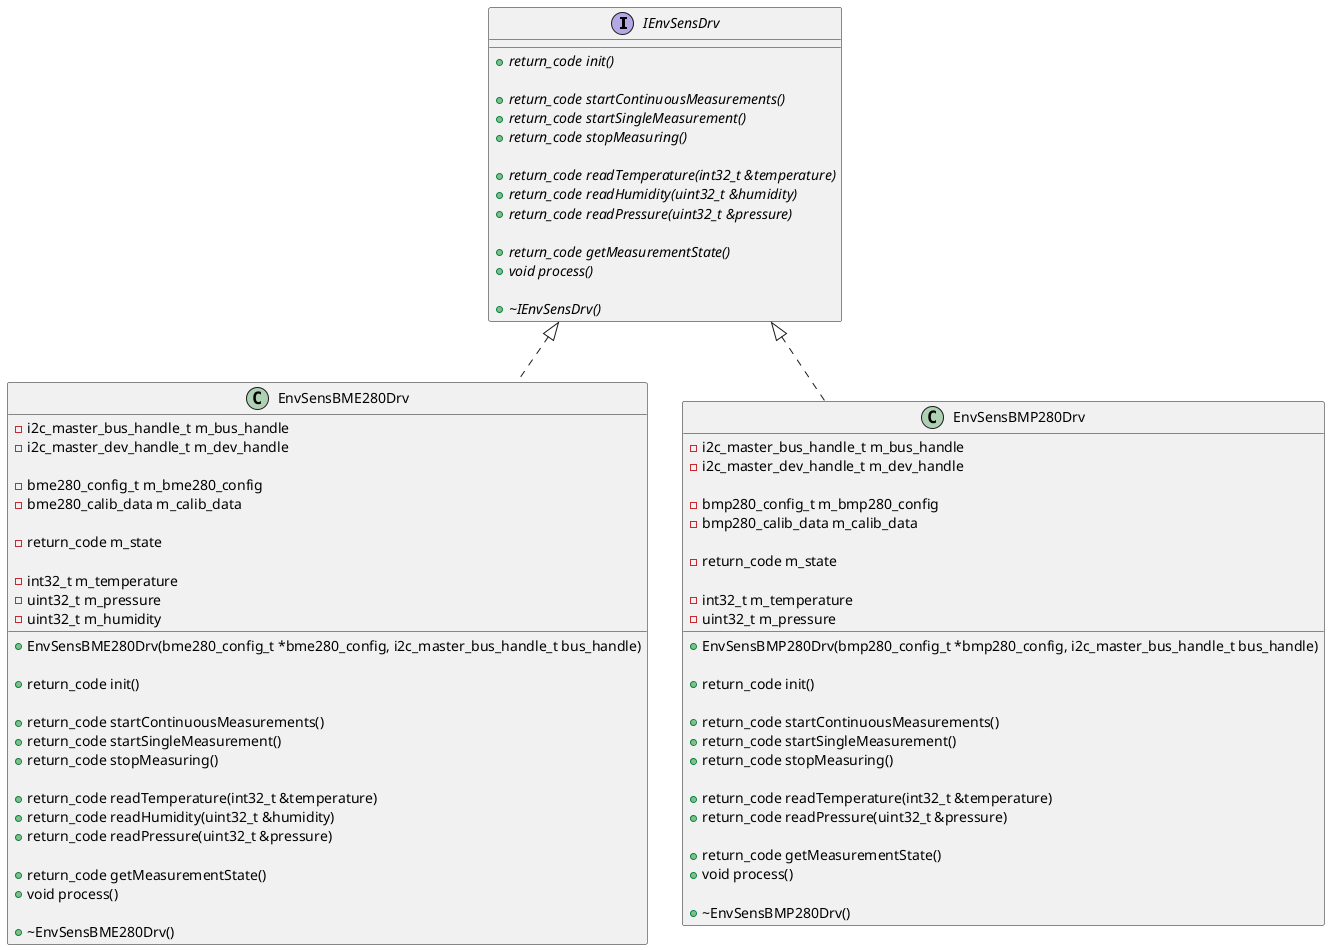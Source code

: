 @startuml diagram

interface IEnvSensDrv
{
    + {abstract} return_code init()

    + {abstract} return_code startContinuousMeasurements()
    + {abstract} return_code startSingleMeasurement()
    + {abstract} return_code stopMeasuring()

    + {abstract} return_code readTemperature(int32_t &temperature)
    + {abstract} return_code readHumidity(uint32_t &humidity)
    + {abstract} return_code readPressure(uint32_t &pressure)

    + {abstract} return_code getMeasurementState()
    + {abstract} void process()

    + {abstract} ~IEnvSensDrv()
}

class EnvSensBME280Drv implements IEnvSensDrv
{
    -i2c_master_bus_handle_t m_bus_handle
    -i2c_master_dev_handle_t m_dev_handle

    -bme280_config_t m_bme280_config
    -bme280_calib_data m_calib_data

    -return_code m_state

    -int32_t m_temperature
    -uint32_t m_pressure
    -uint32_t m_humidity

    +EnvSensBME280Drv(bme280_config_t *bme280_config, i2c_master_bus_handle_t bus_handle)

    +return_code init()

    +return_code startContinuousMeasurements()
    +return_code startSingleMeasurement()
    +return_code stopMeasuring()

    +return_code readTemperature(int32_t &temperature)
    +return_code readHumidity(uint32_t &humidity)
    +return_code readPressure(uint32_t &pressure)

    +return_code getMeasurementState()
    +void process()

    +~EnvSensBME280Drv()
}

class EnvSensBMP280Drv implements IEnvSensDrv
{
    -i2c_master_bus_handle_t m_bus_handle
    -i2c_master_dev_handle_t m_dev_handle

    -bmp280_config_t m_bmp280_config
    -bmp280_calib_data m_calib_data

    -return_code m_state

    -int32_t m_temperature
    -uint32_t m_pressure

    +EnvSensBMP280Drv(bmp280_config_t *bmp280_config, i2c_master_bus_handle_t bus_handle)

    +return_code init()

    +return_code startContinuousMeasurements()
    +return_code startSingleMeasurement()
    +return_code stopMeasuring()

    +return_code readTemperature(int32_t &temperature)
    +return_code readPressure(uint32_t &pressure)

    +return_code getMeasurementState()
    +void process()

    +~EnvSensBMP280Drv()
}

@enduml